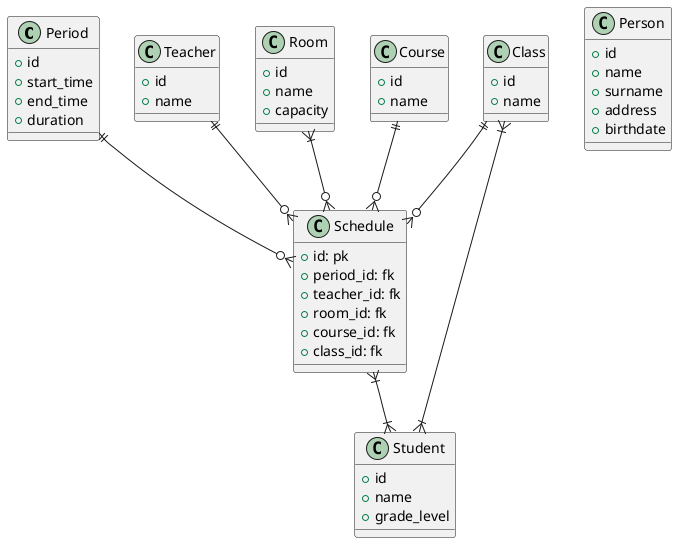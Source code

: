 @startuml Schedule

 class Period {
   + id
   + start_time
   + end_time
   + duration
 }

 class Class {
   + id
   + name
 }

class Person {
   + id
   + name
   + surname
   + address
   + birthdate
}

class Teacher {
  + id
  + name
}

 class Student {
   + id
   + name
   + grade_level
 }

 class Room {
   + id
   + name
   + capacity
 }

 class Course {
   + id
   + name
 }

 class Schedule {
   + id: pk
   + period_id: fk
   + teacher_id: fk
   + room_id: fk
   + course_id: fk
   + class_id: fk
 }

 Period ||--o{ Schedule
 Class ||--o{ Schedule
 Teacher ||--o{ Schedule
 Room }|--o{ Schedule
 Course ||--o{ Schedule
 Class }|--|{ Student
 Schedule }|--|{ Student

 @enduml
